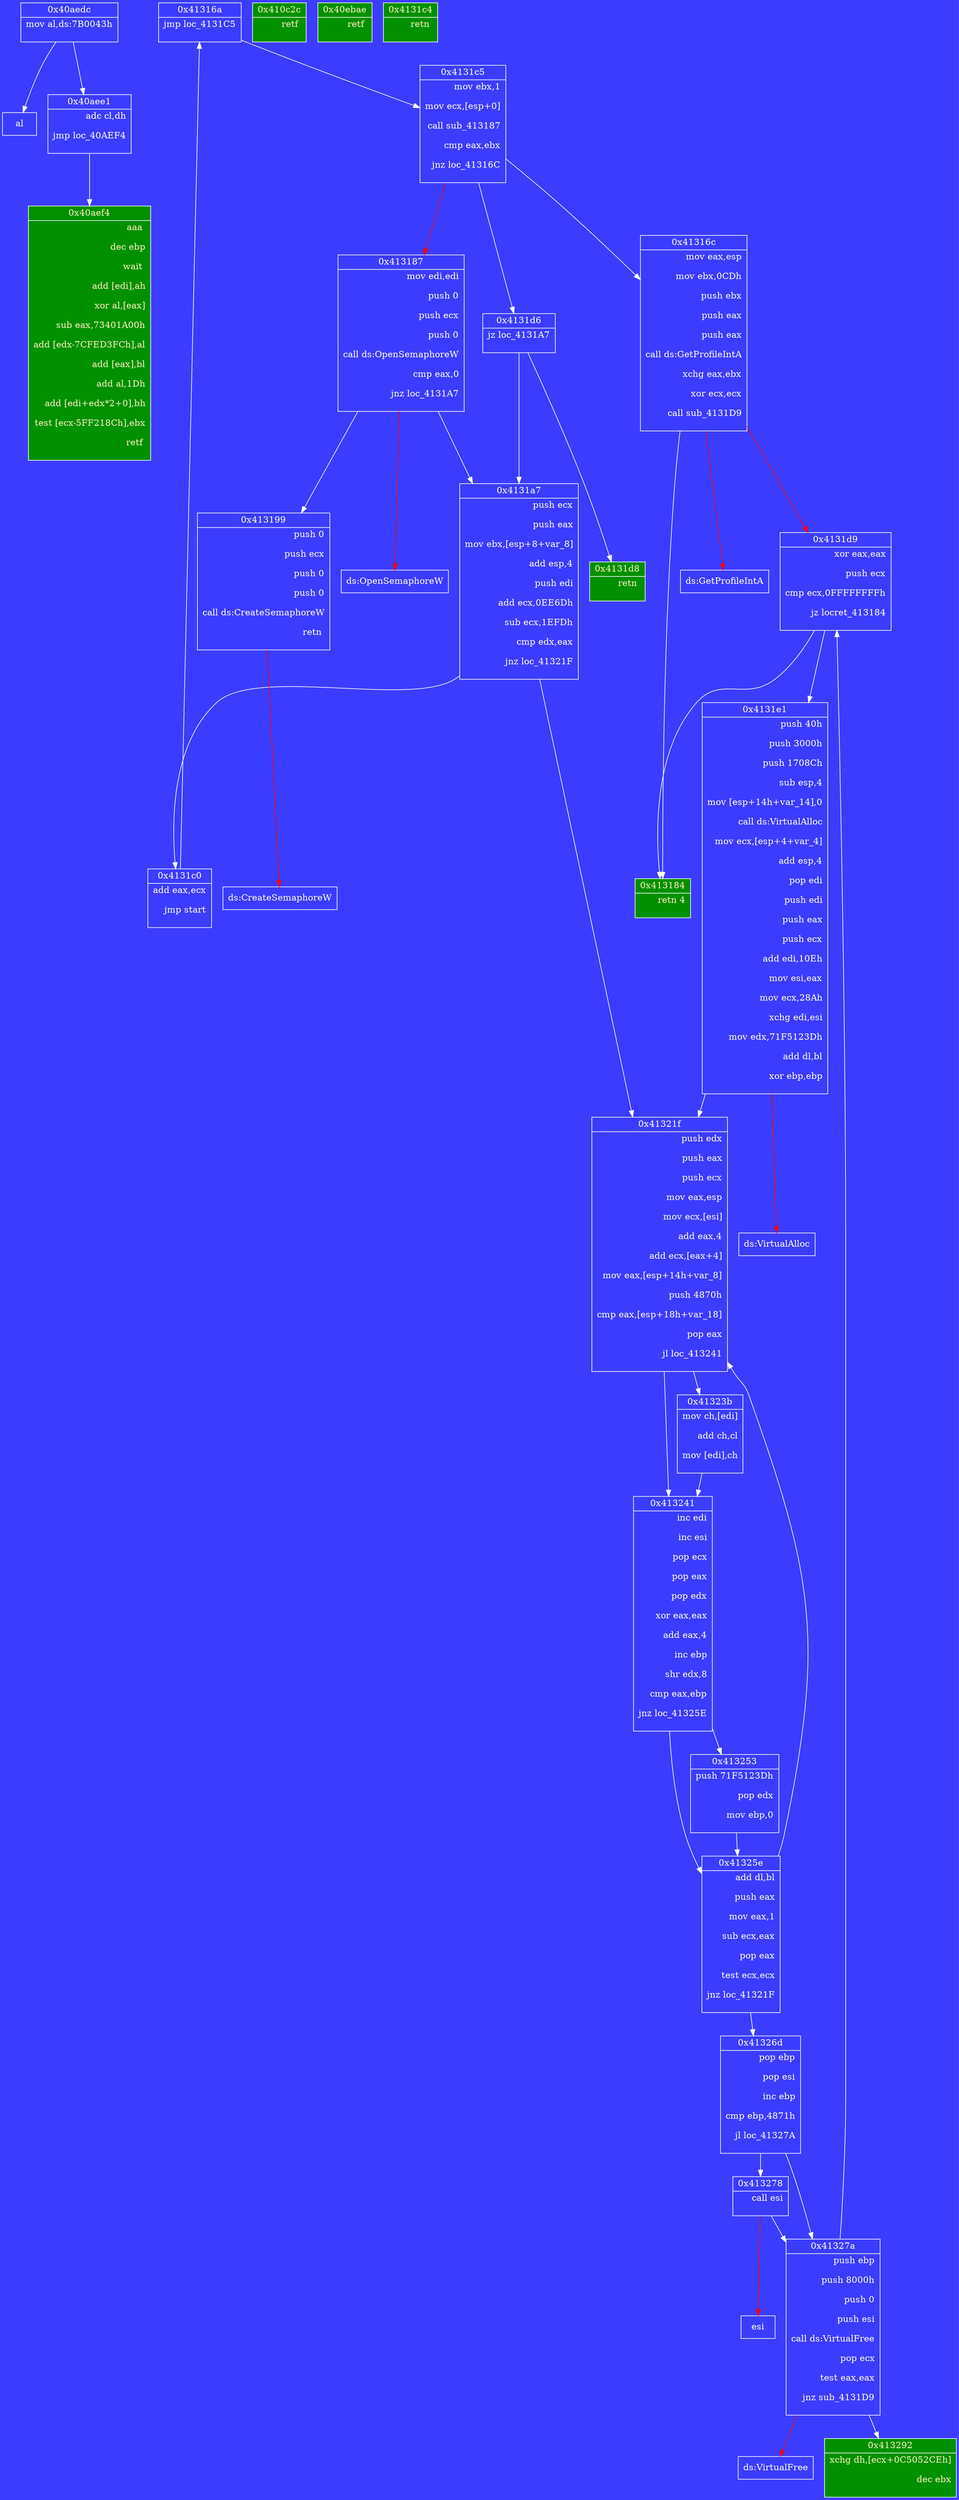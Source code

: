 digraph G {
	node[color="white", fontcolor="white",shape=record];
	edge[fontcolor="white";color="white"];
	bgcolor="#3C3CFF"
	"0x40aedc" -> "al" ;
	"0x40aedc" -> "0x40aee1" ;
	"0x40aee1" -> "0x40aef4" ;
	"0x41316a" -> "0x4131c5" ;
	"0x41316c" -> "ds:GetProfileIntA" [color="red"];
	"0x41316c" -> "0x4131d9" [color="red"];
	"0x41316c" -> "0x413184" ;
	"0x413187" -> "ds:OpenSemaphoreW" [color="red"];
	"0x413187" -> "0x4131a7" ;
	"0x413187" -> "0x413199" ;
	"0x413199" -> "ds:CreateSemaphoreW" [color="red"];
	"0x4131a7" -> "0x41321f" ;
	"0x4131a7" -> "0x4131c0" ;
	"0x4131c0" -> "0x41316a" ;
	"0x4131c5" -> "0x413187" [color="red"];
	"0x4131c5" -> "0x41316c" ;
	"0x4131c5" -> "0x4131d6" ;
	"0x4131d6" -> "0x4131a7" ;
	"0x4131d6" -> "0x4131d8" ;
	"0x4131d9" -> "0x413184" ;
	"0x4131d9" -> "0x4131e1" ;
	"0x4131e1" -> "ds:VirtualAlloc" [color="red"];
	"0x4131e1" -> "0x41321f" ;
	"0x41321f" -> "0x413241" ;
	"0x41321f" -> "0x41323b" ;
	"0x41323b" -> "0x413241" ;
	"0x413241" -> "0x41325e" ;
	"0x413241" -> "0x413253" ;
	"0x413253" -> "0x41325e" ;
	"0x41325e" -> "0x41321f" ;
	"0x41325e" -> "0x41326d" ;
	"0x41326d" -> "0x41327a" ;
	"0x41326d" -> "0x413278" ;
	"0x413278" -> "esi" [color="red"];
	"0x413278" -> "0x41327a" ;
	"0x41327a" -> "ds:VirtualFree" [color="red"];
	"0x41327a" -> "0x4131d9" ;
	"0x41327a" -> "0x413292" ;
	"0x413184" [label="{0x413184|retn 4\r\n}",  style=filled, fillcolor="#009000", fontcolor="#FFF3C3"];
	"0x413187" [label="{0x413187|mov edi,edi\r\npush 0\r\npush ecx\r\npush 0\r\ncall ds:OpenSemaphoreW\r\ncmp eax,0\r\njnz loc_4131A7\r\n}", ];
	"0x413292" [label="{0x413292|xchg dh,[ecx+0C5052CEh]\r\ndec ebx\r\n}",  style=filled, fillcolor="#009000", fontcolor="#FFF3C3"];
	"0x413199" [label="{0x413199|push 0\r\npush ecx\r\npush 0\r\npush 0\r\ncall ds:CreateSemaphoreW\r\nretn \r\n}", ];
	"0x41321f" [label="{0x41321f|push edx\r\npush eax\r\npush ecx\r\nmov eax,esp\r\nmov ecx,[esi]\r\nadd eax,4\r\nadd ecx,[eax+4]\r\nmov eax,[esp+14h+var_8]\r\npush 4870h\r\ncmp eax,[esp+18h+var_18]\r\npop eax\r\njl loc_413241\r\n}", ];
	"0x4131a7" [label="{0x4131a7|push ecx\r\npush eax\r\nmov ebx,[esp+8+var_8]\r\nadd esp,4\r\npush edi\r\nadd ecx,0EE6Dh\r\nsub ecx,1EFDh\r\ncmp edx,eax\r\njnz loc_41321F\r\n}", ];
	"0x410c2c" [label="{0x410c2c|retf \r\n}",  style=filled, fillcolor="#009000", fontcolor="#FFF3C3"];
	"0x40ebae" [label="{0x40ebae|retf \r\n}",  style=filled, fillcolor="#009000", fontcolor="#FFF3C3"];
	"0x41323b" [label="{0x41323b|mov ch,[edi]\r\nadd ch,cl\r\nmov [edi],ch\r\n}", ];
	"0x4131c0" [label="{0x4131c0|add eax,ecx\r\njmp start\r\n}", ];
	"0x413241" [label="{0x413241|inc edi\r\ninc esi\r\npop ecx\r\npop eax\r\npop edx\r\nxor eax,eax\r\nadd eax,4\r\ninc ebp\r\nshr edx,8\r\ncmp eax,ebp\r\njnz loc_41325E\r\n}", ];
	"0x4131c4" [label="{0x4131c4|retn \r\n}",  style=filled, fillcolor="#009000", fontcolor="#FFF3C3"];
	"0x4131c5" [label="{0x4131c5|mov ebx,1\r\nmov ecx,[esp+0]\r\ncall sub_413187\r\ncmp eax,ebx\r\njnz loc_41316C\r\n}", ];
	"0x4131e1" [label="{0x4131e1|push 40h\r\npush 3000h\r\npush 1708Ch\r\nsub esp,4\r\nmov [esp+14h+var_14],0\r\ncall ds:VirtualAlloc\r\nmov ecx,[esp+4+var_4]\r\nadd esp,4\r\npop edi\r\npush edi\r\npush eax\r\npush ecx\r\nadd edi,10Eh\r\nmov esi,eax\r\nmov ecx,28Ah\r\nxchg edi,esi\r\nmov edx,71F5123Dh\r\nadd dl,bl\r\nxor ebp,ebp\r\n}", ];
	"0x413253" [label="{0x413253|push 71F5123Dh\r\npop edx\r\nmov ebp,0\r\n}", ];
	"0x4131d6" [label="{0x4131d6|jz loc_4131A7\r\n}", ];
	"0x4131d8" [label="{0x4131d8|retn \r\n}",  style=filled, fillcolor="#009000", fontcolor="#FFF3C3"];
	"0x4131d9" [label="{0x4131d9|xor eax,eax\r\npush ecx\r\ncmp ecx,0FFFFFFFFh\r\njz locret_413184\r\n}", ];
	"0x40aedc" [label="{0x40aedc|mov al,ds:7B0043h\r\n}", ];
	"0x41325e" [label="{0x41325e|add dl,bl\r\npush eax\r\nmov eax,1\r\nsub ecx,eax\r\npop eax\r\ntest ecx,ecx\r\njnz loc_41321F\r\n}", ];
	"0x40aee1" [label="{0x40aee1|adc cl,dh\r\njmp loc_40AEF4\r\n}", ];
	"0x41316a" [label="{0x41316a|jmp loc_4131C5\r\n}", ];
	"0x41316c" [label="{0x41316c|mov eax,esp\r\nmov ebx,0CDh\r\npush ebx\r\npush eax\r\npush eax\r\ncall ds:GetProfileIntA\r\nxchg eax,ebx\r\nxor ecx,ecx\r\ncall sub_4131D9\r\n}", ];
	"0x41326d" [label="{0x41326d|pop ebp\r\npop esi\r\ninc ebp\r\ncmp ebp,4871h\r\njl loc_41327A\r\n}", ];
	"0x40aef4" [label="{0x40aef4|aaa \r\ndec ebp\r\nwait \r\nadd [edi],ah\r\nxor al,[eax]\r\nsub eax,73401A00h\r\nadd [edx-7CFED3FCh],al\r\nadd [eax],bl\r\nadd al,1Dh\r\nadd [edi+edx*2+0],bh\r\ntest [ecx-5FF218Ch],ebx\r\nretf \r\n}",  style=filled, fillcolor="#009000", fontcolor="#FFF3C3"];
	"0x413278" [label="{0x413278|call esi\r\n}", ];
	"0x41327a" [label="{0x41327a|push ebp\r\npush 8000h\r\npush 0\r\npush esi\r\ncall ds:VirtualFree\r\npop ecx\r\ntest eax,eax\r\njnz sub_4131D9\r\n}", ];
}
